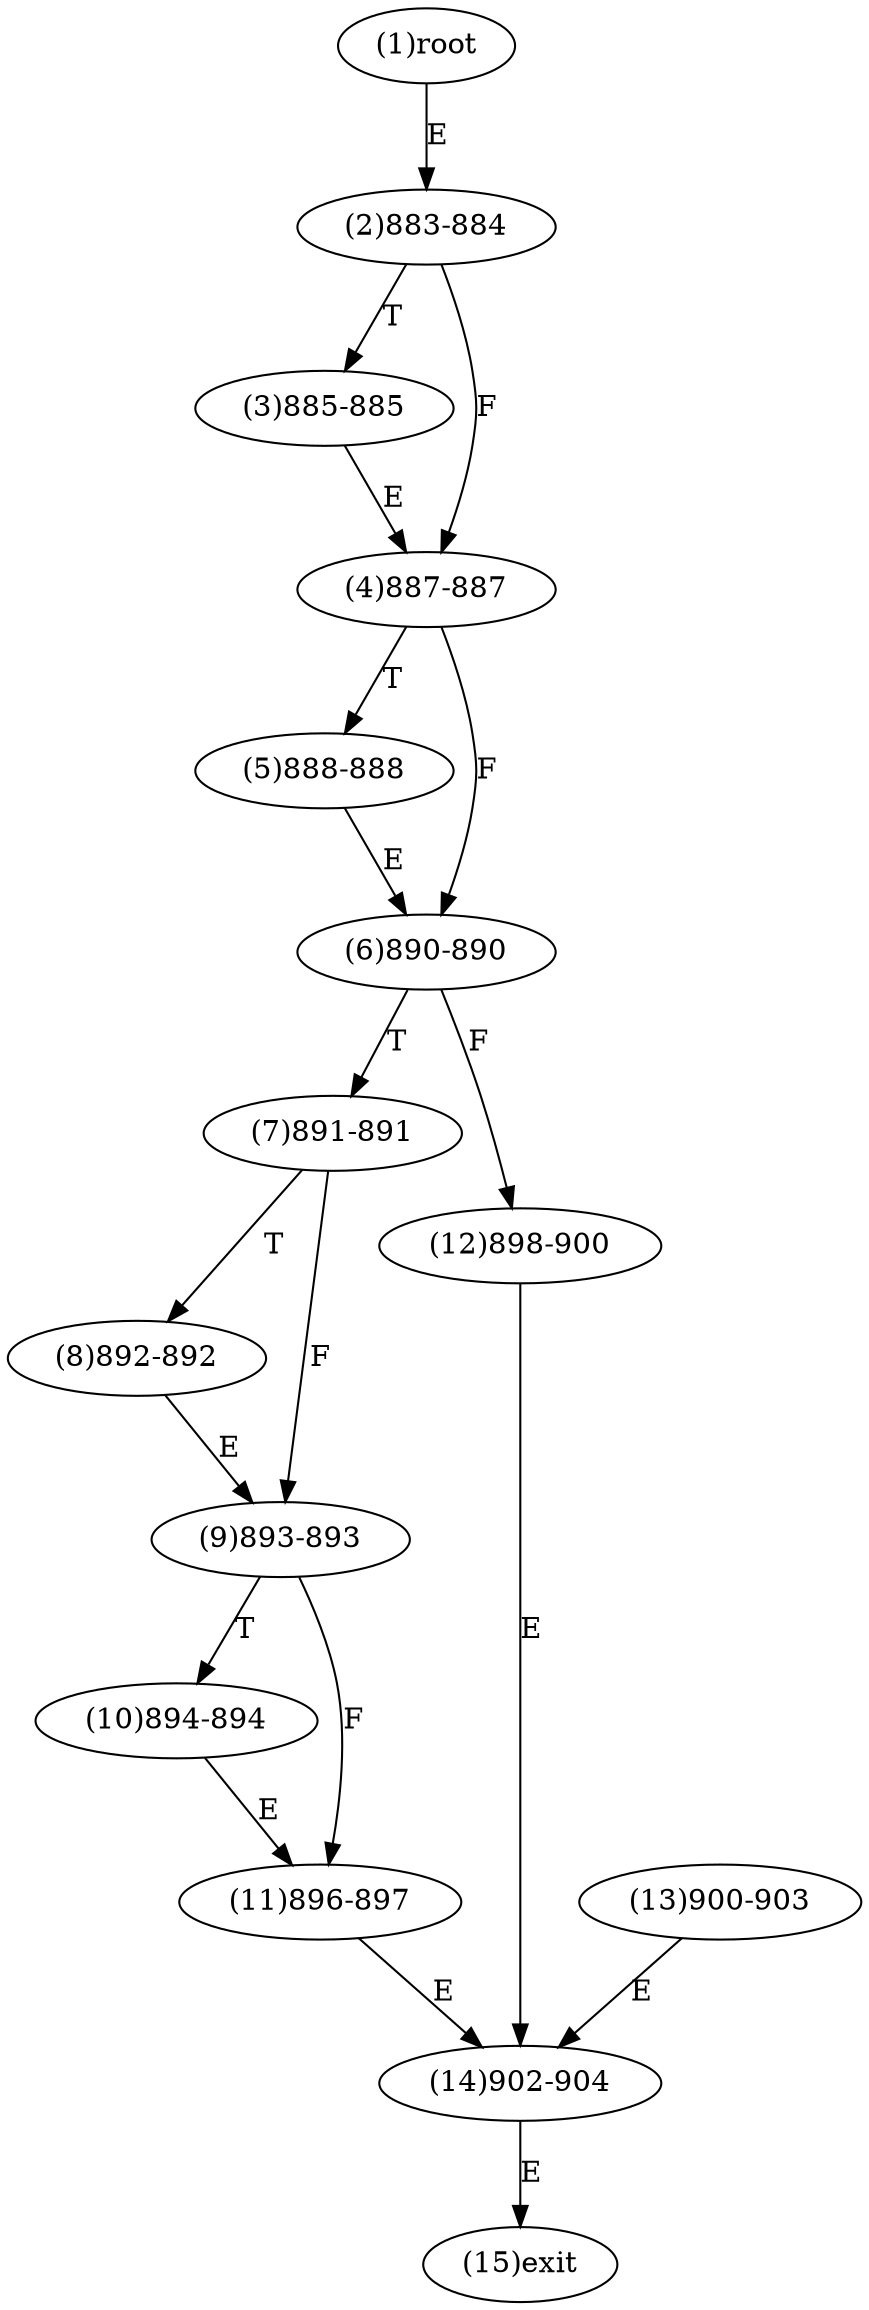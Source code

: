 digraph "" { 
1[ label="(1)root"];
2[ label="(2)883-884"];
3[ label="(3)885-885"];
4[ label="(4)887-887"];
5[ label="(5)888-888"];
6[ label="(6)890-890"];
7[ label="(7)891-891"];
8[ label="(8)892-892"];
9[ label="(9)893-893"];
10[ label="(10)894-894"];
11[ label="(11)896-897"];
12[ label="(12)898-900"];
13[ label="(13)900-903"];
14[ label="(14)902-904"];
15[ label="(15)exit"];
1->2[ label="E"];
2->4[ label="F"];
2->3[ label="T"];
3->4[ label="E"];
4->6[ label="F"];
4->5[ label="T"];
5->6[ label="E"];
6->12[ label="F"];
6->7[ label="T"];
7->9[ label="F"];
7->8[ label="T"];
8->9[ label="E"];
9->11[ label="F"];
9->10[ label="T"];
10->11[ label="E"];
11->14[ label="E"];
12->14[ label="E"];
13->14[ label="E"];
14->15[ label="E"];
}